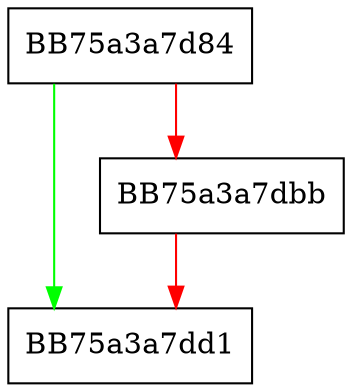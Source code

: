 digraph UtilRegGetValue {
  node [shape="box"];
  graph [splines=ortho];
  BB75a3a7d84 -> BB75a3a7dd1 [color="green"];
  BB75a3a7d84 -> BB75a3a7dbb [color="red"];
  BB75a3a7dbb -> BB75a3a7dd1 [color="red"];
}
